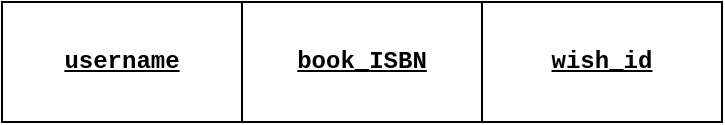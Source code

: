 <mxfile version="21.3.0">
  <diagram name="Page-1" id="MqEHJxqcGR0iH7Ui8UXM">
    <mxGraphModel dx="-10" dy="-638" grid="1" gridSize="10" guides="1" tooltips="1" connect="1" arrows="1" fold="1" page="1" pageScale="1" pageWidth="850" pageHeight="1100" math="0" shadow="0">
      <root>
        <mxCell id="0" />
        <mxCell id="1" parent="0" />
        <mxCell id="82ItoaPyIO3ZiafDyYQU-36" value="username" style="rounded=0;whiteSpace=wrap;html=1;fontStyle=5;fontFamily=Courier New;labelBackgroundColor=none;" vertex="1" parent="1">
          <mxGeometry x="1320" y="1270" width="120" height="60" as="geometry" />
        </mxCell>
        <mxCell id="82ItoaPyIO3ZiafDyYQU-37" value="book_ISBN" style="rounded=0;whiteSpace=wrap;html=1;fontStyle=5;fontFamily=Courier New;labelBackgroundColor=none;" vertex="1" parent="1">
          <mxGeometry x="1440" y="1270" width="120" height="60" as="geometry" />
        </mxCell>
        <mxCell id="82ItoaPyIO3ZiafDyYQU-38" value="wish_id" style="rounded=0;whiteSpace=wrap;html=1;fontStyle=5;fontFamily=Courier New;labelBackgroundColor=none;" vertex="1" parent="1">
          <mxGeometry x="1560" y="1270" width="120" height="60" as="geometry" />
        </mxCell>
      </root>
    </mxGraphModel>
  </diagram>
</mxfile>
